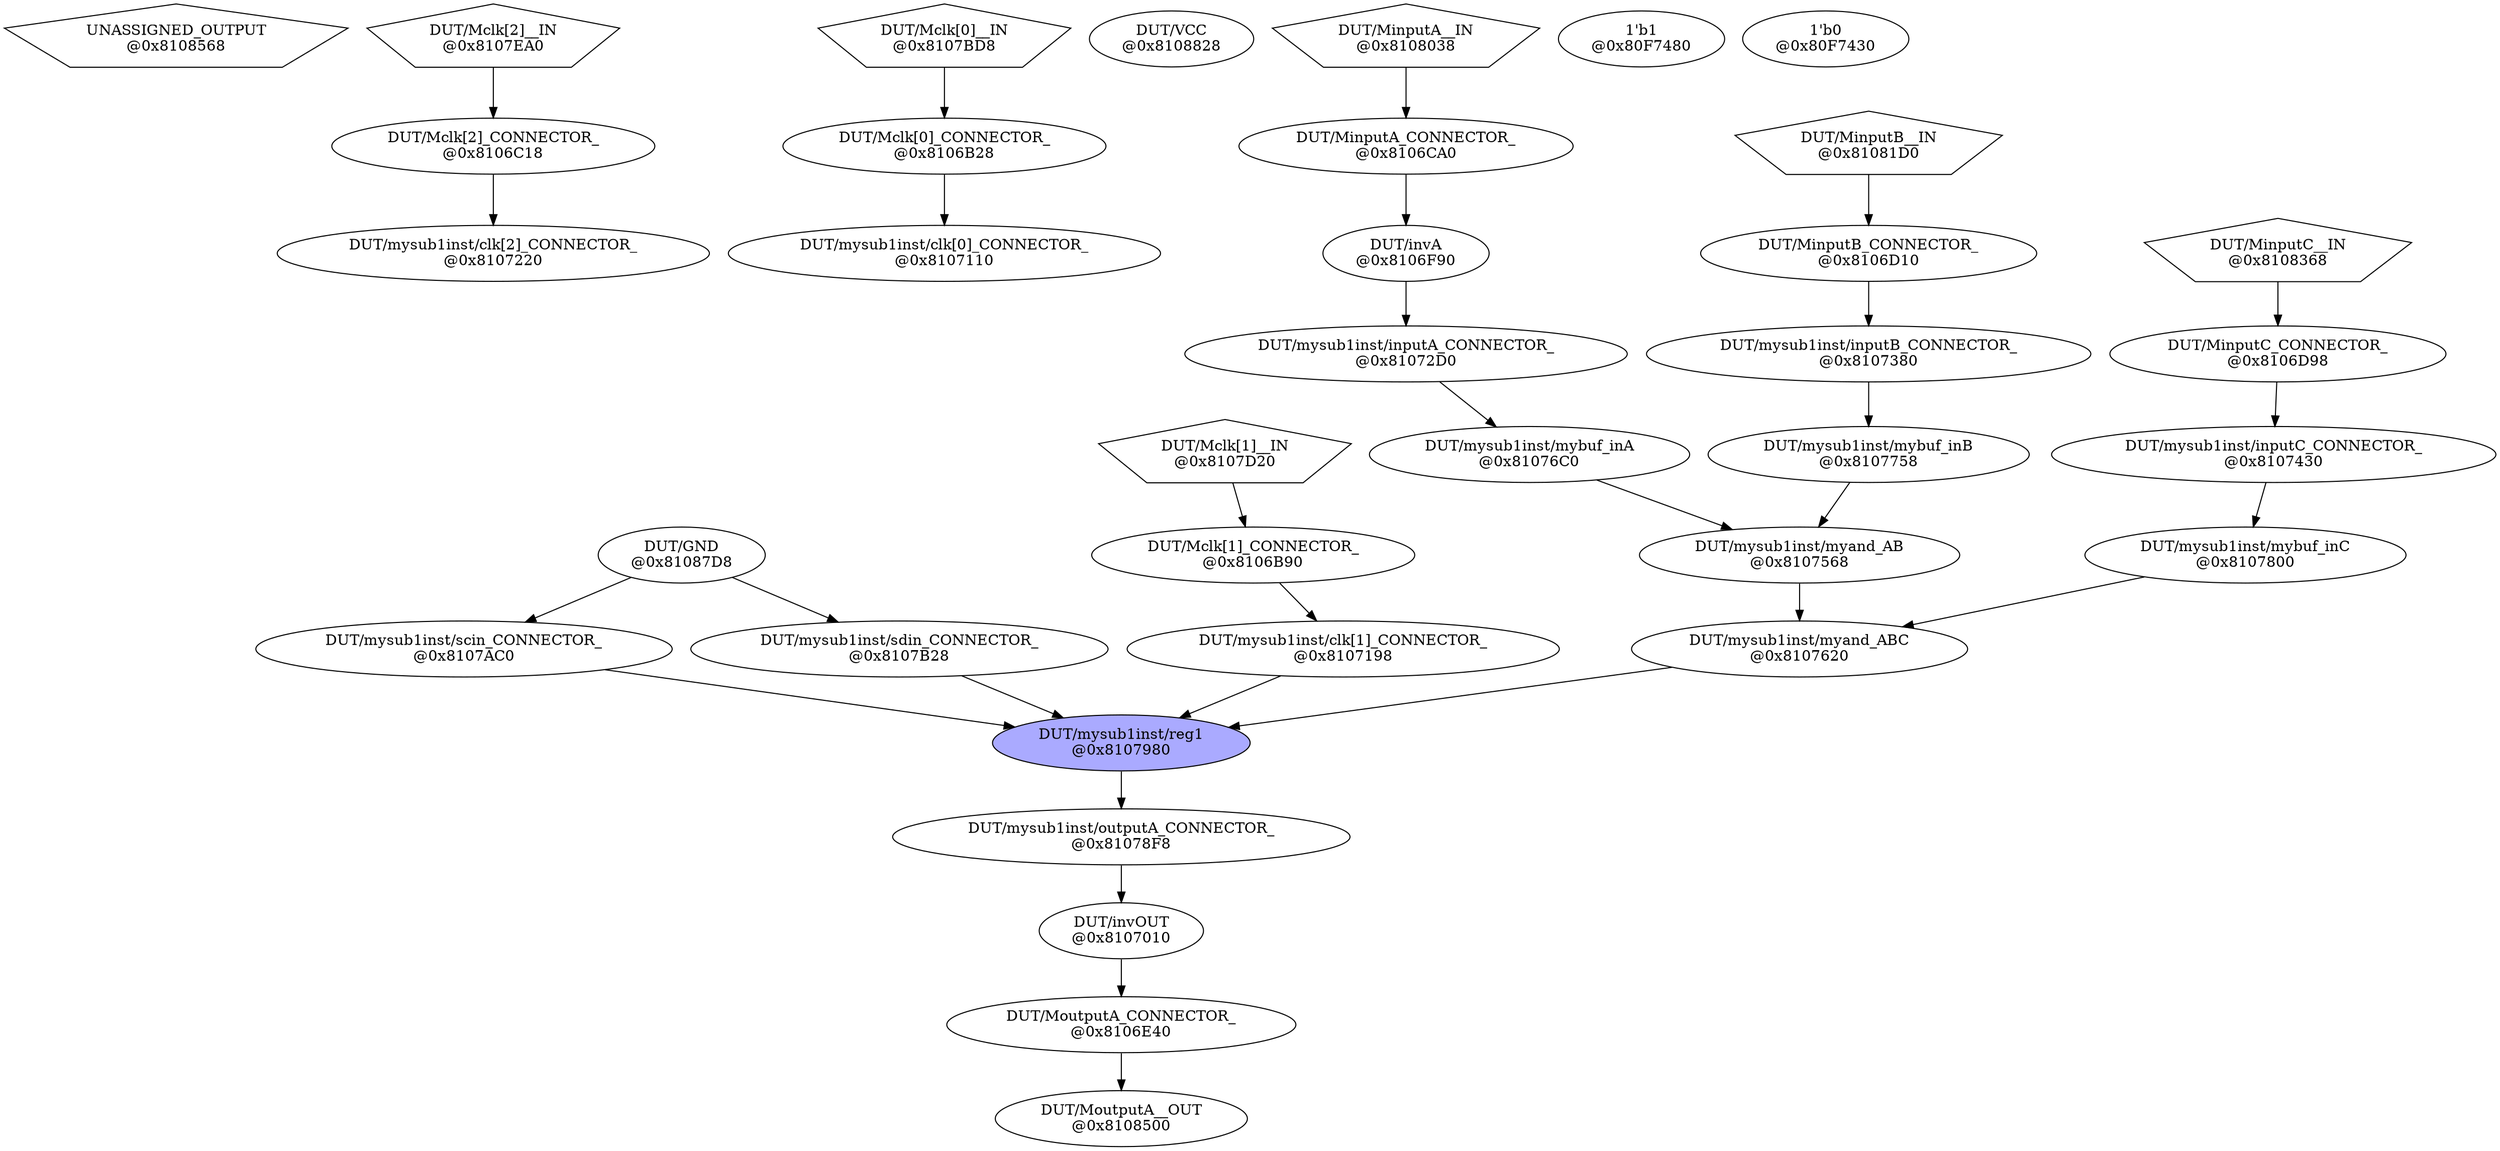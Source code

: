 digraph G
{
        // printing node 'UNASSIGNED_OUTPUT' @0x8108568
	        "UNASSIGNED_OUTPUT\n@0x8108568" [comment="10Node_INPUT",shape="polygon",sides="5"];
		        // printing node 'DUT/mysub1inst/clk[2]_CONNECTOR_' @0x8107220
			        "DUT/mysub1inst/clk[2]_CONNECTOR_\n@0x8107220" [comment="18Node_ATC18_BUFFD_Z"];
				        "DUT/Mclk[2]_CONNECTOR_\n@0x8106C18" [comment="18Node_ATC18_BUFFD_Z"];
					        "DUT/Mclk[2]__IN\n@0x8107EA0" [comment="10Node_INPUT",shape="polygon",sides="5"];
						        "DUT/Mclk[2]__IN\n@0x8107EA0" -> "DUT/Mclk[2]_CONNECTOR_\n@0x8106C18";
							        "DUT/Mclk[2]_CONNECTOR_\n@0x8106C18" -> "DUT/mysub1inst/clk[2]_CONNECTOR_\n@0x8107220";
								        // printing node 'DUT/mysub1inst/clk[0]_CONNECTOR_' @0x8107110
									        "DUT/mysub1inst/clk[0]_CONNECTOR_\n@0x8107110" [comment="18Node_ATC18_BUFFD_Z"];
										        "DUT/Mclk[0]_CONNECTOR_\n@0x8106B28" [comment="18Node_ATC18_BUFFD_Z"];
											        "DUT/Mclk[0]__IN\n@0x8107BD8" [comment="10Node_INPUT",shape="polygon",sides="5"];
												        "DUT/Mclk[0]__IN\n@0x8107BD8" -> "DUT/Mclk[0]_CONNECTOR_\n@0x8106B28";
													        "DUT/Mclk[0]_CONNECTOR_\n@0x8106B28" -> "DUT/mysub1inst/clk[0]_CONNECTOR_\n@0x8107110";
														        // printing node 'DUT/VCC' @0x8108828
															        "DUT/VCC\n@0x8108828" [comment="8Node_VCC"];
																        // printing node 'DUT/MoutputA__OUT' @0x8108500
																	        "DUT/MoutputA__OUT\n@0x8108500" [comment="11Node_OUTPUT"];
																		        "DUT/MoutputA_CONNECTOR_\n@0x8106E40" [comment="18Node_ATC18_BUFFD_Z"];
																			        "DUT/invOUT\n@0x8107010" [comment="19Node_ATC18_INV0D_ZN"];
																				        "DUT/mysub1inst/outputA_CONNECTOR_\n@0x81078F8" [comment="18Node_ATC18_BUFFD_Z"];
																					        "DUT/mysub1inst/reg1\n@0x8107980" [comment="18Node_ATC18_SDNRQ_Q",fillcolor="#AAAAFF",style="filled"];
																						        "DUT/mysub1inst/scin_CONNECTOR_\n@0x8107AC0" [comment="18Node_ATC18_BUFFD_Z"];
																							        "DUT/GND\n@0x81087D8" [comment="8Node_GND"];
																								        "DUT/GND\n@0x81087D8" -> "DUT/mysub1inst/scin_CONNECTOR_\n@0x8107AC0";
																									        "DUT/mysub1inst/clk[1]_CONNECTOR_\n@0x8107198" [comment="18Node_ATC18_BUFFD_Z"];
																										        "DUT/Mclk[1]_CONNECTOR_\n@0x8106B90" [comment="18Node_ATC18_BUFFD_Z"];
																											        "DUT/Mclk[1]__IN\n@0x8107D20" [comment="10Node_INPUT",shape="polygon",sides="5"];
																												        "DUT/Mclk[1]__IN\n@0x8107D20" -> "DUT/Mclk[1]_CONNECTOR_\n@0x8106B90";
																													        "DUT/Mclk[1]_CONNECTOR_\n@0x8106B90" -> "DUT/mysub1inst/clk[1]_CONNECTOR_\n@0x8107198";
																														        "DUT/mysub1inst/myand_ABC\n@0x8107620" [comment="18Node_ATC18_AN02D_Z"];
																															        "DUT/mysub1inst/myand_AB\n@0x8107568" [comment="18Node_ATC18_AN02D_Z"];
																																        "DUT/mysub1inst/mybuf_inA\n@0x81076C0" [comment="18Node_ATC18_BUFFD_Z"];
																																	        "DUT/mysub1inst/inputA_CONNECTOR_\n@0x81072D0" [comment="18Node_ATC18_BUFFD_Z"];
																																		        "DUT/invA\n@0x8106F90" [comment="19Node_ATC18_INV0D_ZN"];
																																			        "DUT/MinputA_CONNECTOR_\n@0x8106CA0" [comment="18Node_ATC18_BUFFD_Z"];
																																				        "DUT/MinputA__IN\n@0x8108038" [comment="10Node_INPUT",shape="polygon",sides="5"];
																																					        "DUT/MinputA__IN\n@0x8108038" -> "DUT/MinputA_CONNECTOR_\n@0x8106CA0";
																																						        "DUT/MinputA_CONNECTOR_\n@0x8106CA0" -> "DUT/invA\n@0x8106F90";
																																							        "DUT/invA\n@0x8106F90" -> "DUT/mysub1inst/inputA_CONNECTOR_\n@0x81072D0";
																																								        "DUT/mysub1inst/inputA_CONNECTOR_\n@0x81072D0" -> "DUT/mysub1inst/mybuf_inA\n@0x81076C0";
																																									        "DUT/mysub1inst/mybuf_inB\n@0x8107758" [comment="18Node_ATC18_BUFFD_Z"];
																																										        "DUT/mysub1inst/inputB_CONNECTOR_\n@0x8107380" [comment="18Node_ATC18_BUFFD_Z"];
																																											        "DUT/MinputB_CONNECTOR_\n@0x8106D10" [comment="18Node_ATC18_BUFFD_Z"];
																																												        "DUT/MinputB__IN\n@0x81081D0" [comment="10Node_INPUT",shape="polygon",sides="5"];
																																													        "DUT/MinputB__IN\n@0x81081D0" -> "DUT/MinputB_CONNECTOR_\n@0x8106D10";
																																														        "DUT/MinputB_CONNECTOR_\n@0x8106D10" -> "DUT/mysub1inst/inputB_CONNECTOR_\n@0x8107380";
																																															        "DUT/mysub1inst/inputB_CONNECTOR_\n@0x8107380" -> "DUT/mysub1inst/mybuf_inB\n@0x8107758";
																																																        "DUT/mysub1inst/mybuf_inA\n@0x81076C0" -> "DUT/mysub1inst/myand_AB\n@0x8107568";
																																																	        "DUT/mysub1inst/mybuf_inB\n@0x8107758" -> "DUT/mysub1inst/myand_AB\n@0x8107568";
																																																		        "DUT/mysub1inst/mybuf_inC\n@0x8107800" [comment="18Node_ATC18_BUFFD_Z"];
																																																			        "DUT/mysub1inst/inputC_CONNECTOR_\n@0x8107430" [comment="18Node_ATC18_BUFFD_Z"];
																																																				        "DUT/MinputC_CONNECTOR_\n@0x8106D98" [comment="18Node_ATC18_BUFFD_Z"];
																																																					        "DUT/MinputC__IN\n@0x8108368" [comment="10Node_INPUT",shape="polygon",sides="5"];
																																																						        "DUT/MinputC__IN\n@0x8108368" -> "DUT/MinputC_CONNECTOR_\n@0x8106D98";
																																																							        "DUT/MinputC_CONNECTOR_\n@0x8106D98" -> "DUT/mysub1inst/inputC_CONNECTOR_\n@0x8107430";
																																																								        "DUT/mysub1inst/inputC_CONNECTOR_\n@0x8107430" -> "DUT/mysub1inst/mybuf_inC\n@0x8107800";
																																																									        "DUT/mysub1inst/myand_AB\n@0x8107568" -> "DUT/mysub1inst/myand_ABC\n@0x8107620";
																																																										        "DUT/mysub1inst/mybuf_inC\n@0x8107800" -> "DUT/mysub1inst/myand_ABC\n@0x8107620";
																																																											        "DUT/mysub1inst/sdin_CONNECTOR_\n@0x8107B28" [comment="18Node_ATC18_BUFFD_Z"];
																																																												        "DUT/GND\n@0x81087D8" -> "DUT/mysub1inst/sdin_CONNECTOR_\n@0x8107B28";
																																																													        "DUT/mysub1inst/scin_CONNECTOR_\n@0x8107AC0" -> "DUT/mysub1inst/reg1\n@0x8107980";
																																																														        "DUT/mysub1inst/clk[1]_CONNECTOR_\n@0x8107198" -> "DUT/mysub1inst/reg1\n@0x8107980";
																																																															        "DUT/mysub1inst/myand_ABC\n@0x8107620" -> "DUT/mysub1inst/reg1\n@0x8107980";
																																																																        "DUT/mysub1inst/sdin_CONNECTOR_\n@0x8107B28" -> "DUT/mysub1inst/reg1\n@0x8107980";
																																																																	        "DUT/mysub1inst/reg1\n@0x8107980" -> "DUT/mysub1inst/outputA_CONNECTOR_\n@0x81078F8";
																																																																		        "DUT/mysub1inst/outputA_CONNECTOR_\n@0x81078F8" -> "DUT/invOUT\n@0x8107010";
																																																																			        "DUT/invOUT\n@0x8107010" -> "DUT/MoutputA_CONNECTOR_\n@0x8106E40";
																																																																				        "DUT/MoutputA_CONNECTOR_\n@0x8106E40" -> "DUT/MoutputA__OUT\n@0x8108500";
																																																																					        // printing node '1'b1' @0x80F7480
																																																																						        "1'b1\n@0x80F7480" [comment="8Node_VCC"];
																																																																							        // printing node '1'b0' @0x80F7430
																																																																								        "1'b0\n@0x80F7430" [comment="8Node_GND"];
																																																																									}

